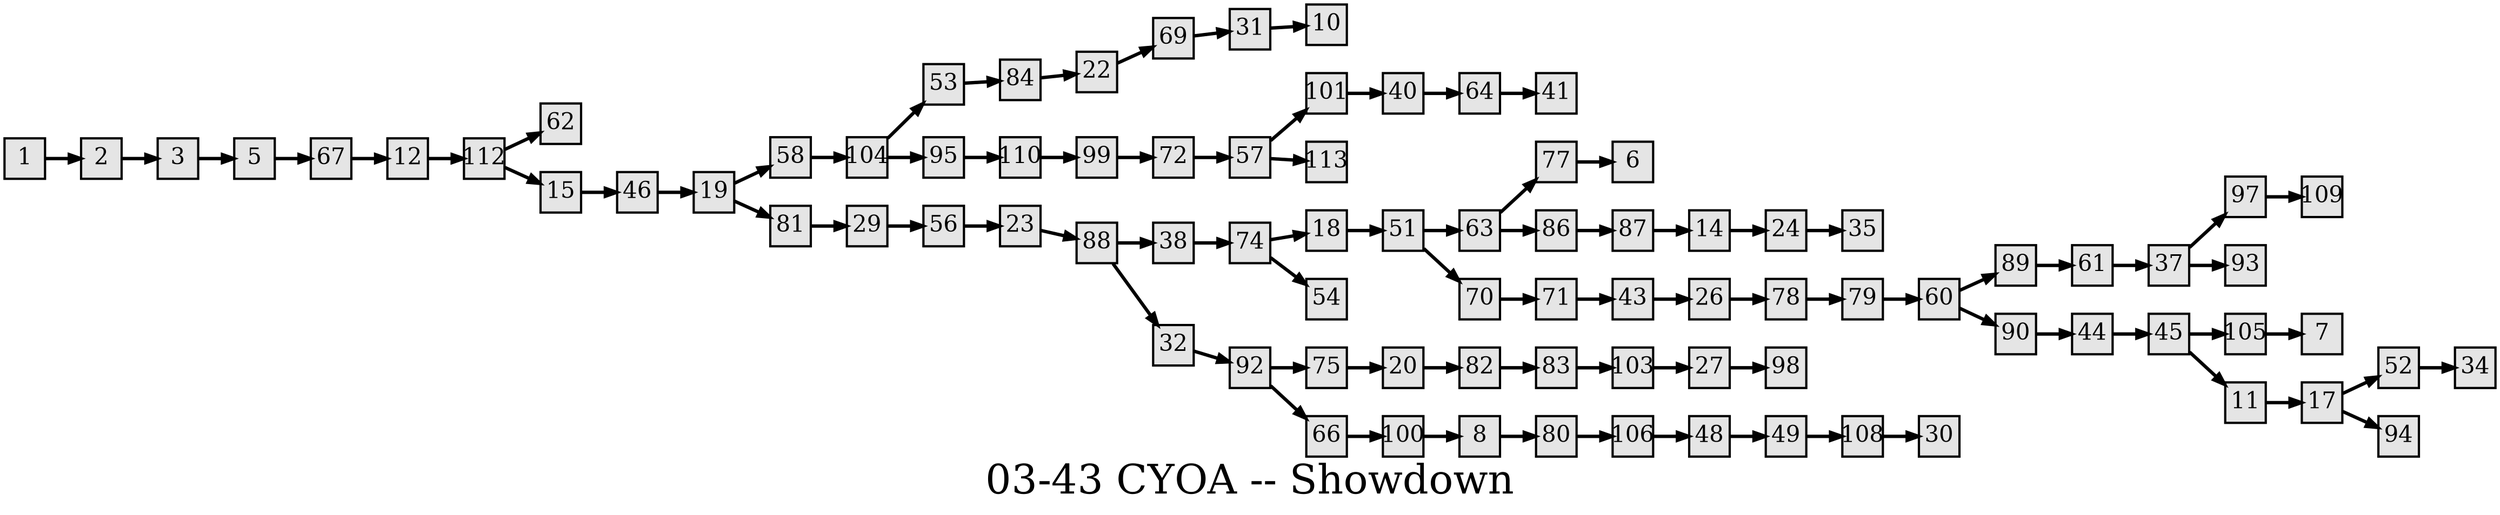 digraph g{
  graph [ label="03-43 CYOA -- Showdown" rankdir=LR, ordering=out, fontsize=36, nodesep="0.35", ranksep="0.45"];
  node  [shape=rect, penwidth=2, fontsize=20, style=filled, fillcolor=grey90, margin="0,0", labelfloat=true, regular=true, fixedsize=true];
  edge  [labelfloat=true, penwidth=3, fontsize=12];

  1 -> 2;
  2 -> 3;
  3 -> 5;
  5 -> 67;
  8 -> 80;
  11 -> 17;
  12 -> 112;
  14 -> 24;
  15 -> 46;
  17 -> 52;
  17 -> 94;
  18 -> 51;
  19 -> 58;
  19 -> 81;
  20 -> 82;
  22 -> 69;
  23 -> 88;
  24 -> 35;
  26 -> 78;
  27 -> 98;
  29 -> 56;
  31 -> 10;
  32 -> 92;
  37 -> 97;
  37 -> 93;
  38 -> 74;
  40 -> 64;
  43 -> 26;
  44 -> 45;
  45 -> 105;
  45 -> 11;
  46 -> 19;
  48 -> 49;
  49 -> 108;
  51 -> 63;
  51 -> 70;
  52 -> 34;
  53 -> 84;
  56 -> 23;
  57 -> 101;
  57 -> 113;
  58 -> 104;
  60 -> 89;
  60 -> 90;
  61 -> 37;
  63 -> 77;
  63 -> 86;
  64 -> 41;
  66 -> 100;
  67 -> 12;
  69 -> 31;
  70 -> 71;
  71 -> 43;
  72 -> 57;
  74 -> 18;
  74 -> 54;
  75 -> 20;
  77 -> 6;
  78 -> 79;
  79 -> 60;
  80 -> 106;
  81 -> 29;
  82 -> 83;
  83 -> 103;
  84 -> 22;
  86 -> 87;
  87 -> 14;
  88 -> 38;
  88 -> 32;
  89 -> 61;
  90 -> 44;
  92 -> 75;
  92 -> 66;
  95 -> 110;
  97 -> 109;
  99 -> 72;
  100 -> 8;
  101 -> 40;
  103 -> 27;
  104 -> 53;
  104 -> 95;
  105 -> 7;
  106 -> 48;
  108 -> 30;
  110 -> 99;
  112 -> 62;
  112 -> 15;
}

